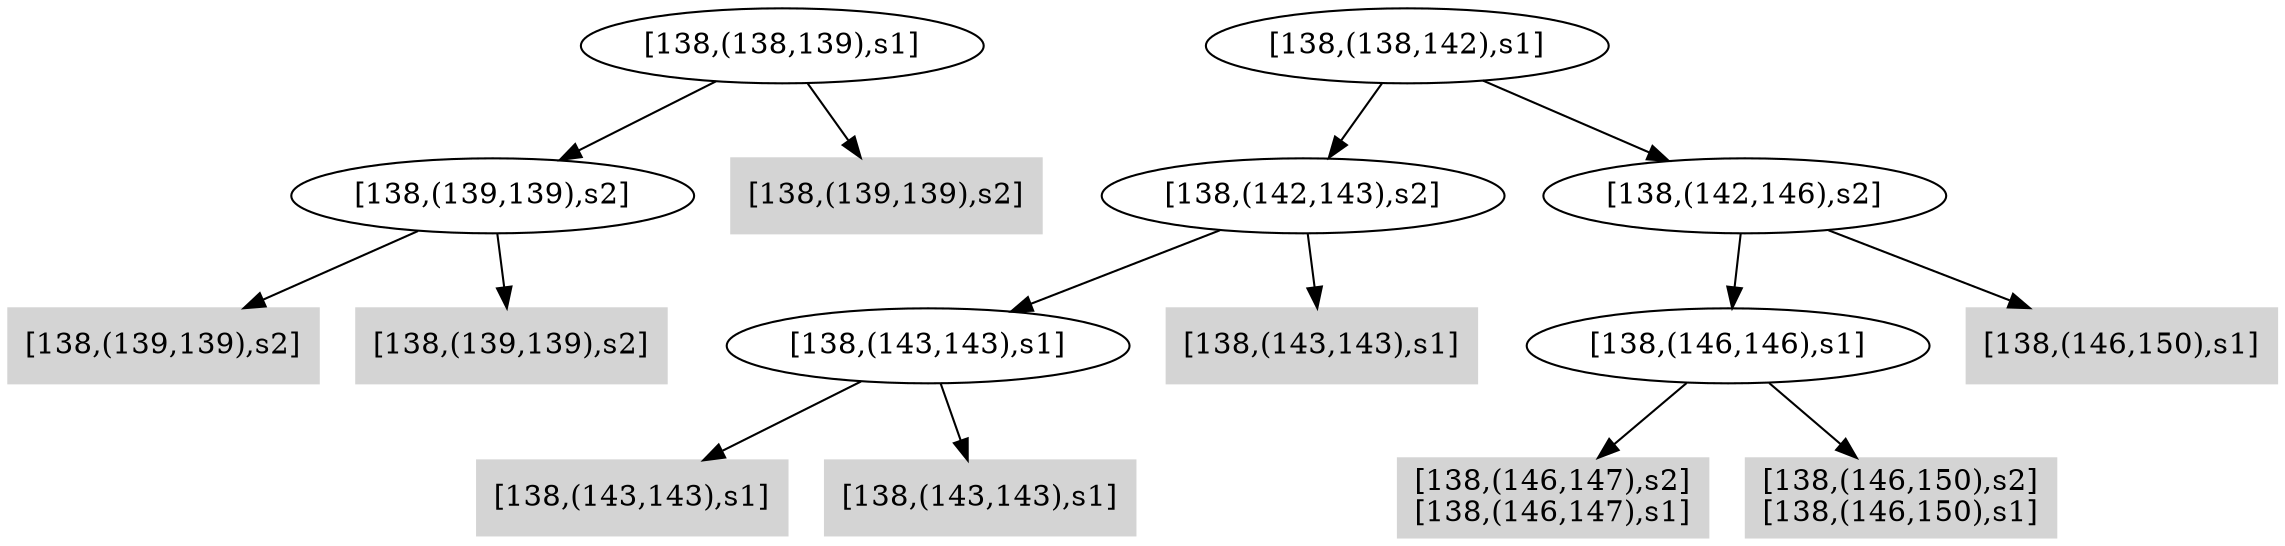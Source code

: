 digraph { 
36 [shape=box,style=filled,color=".0 .0 .83",label="[138,(139,139),s2]"];
37 [shape=box,style=filled,color=".0 .0 .83",label="[138,(139,139),s2]"];
38 [label="[138,(139,139),s2]"];
39 [shape=box,style=filled,color=".0 .0 .83",label="[138,(139,139),s2]"];
40 [label="[138,(138,139),s1]"];
41 [shape=box,style=filled,color=".0 .0 .83",label="[138,(146,147),s2]\n[138,(146,147),s1]"];
42 [shape=box,style=filled,color=".0 .0 .83",label="[138,(146,150),s2]\n[138,(146,150),s1]"];
43 [label="[138,(146,146),s1]"];
44 [shape=box,style=filled,color=".0 .0 .83",label="[138,(146,150),s1]"];
45 [shape=box,style=filled,color=".0 .0 .83",label="[138,(143,143),s1]"];
46 [shape=box,style=filled,color=".0 .0 .83",label="[138,(143,143),s1]"];
47 [label="[138,(143,143),s1]"];
48 [shape=box,style=filled,color=".0 .0 .83",label="[138,(143,143),s1]"];
49 [label="[138,(142,143),s2]"];
50 [label="[138,(142,146),s2]"];
51 [label="[138,(138,142),s1]"];
38 -> 36;
38 -> 37;
40 -> 38;
40 -> 39;
43 -> 41;
43 -> 42;
47 -> 45;
47 -> 46;
49 -> 47;
49 -> 48;
50 -> 43;
50 -> 44;
51 -> 49;
51 -> 50;
}